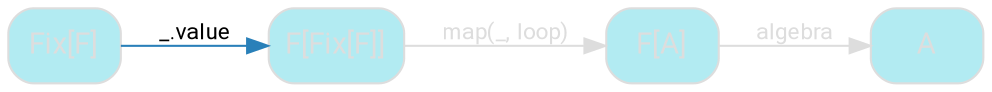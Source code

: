 digraph {
    bgcolor=transparent
    splines=false
    rankdir=LR

    // Default theme: disabled
    node[shape="rectangle" style="rounded,filled" color="#dddddd" fillcolor="#b2ebf2" fontcolor="#dddddd" fontname="Segoe UI,Roboto,Helvetica,Arial,sans-serif"]
    edge [color="#dddddd" fontcolor="#dddddd" fontname="Segoe UI,Roboto,Helvetica,Arial,sans-serif" fontsize=11]

    ListFList[label="F[Fix[F]]"]
    ListFA[label="F[A]"]
    B[label="Fix[F]"]

    B         -> ListFList [label="_.value" color="#2980B9" fontcolor="#000000"]
    ListFList -> ListFA[label="map(_, loop)"]
    ListFA    -> A [label=algebra]
}
